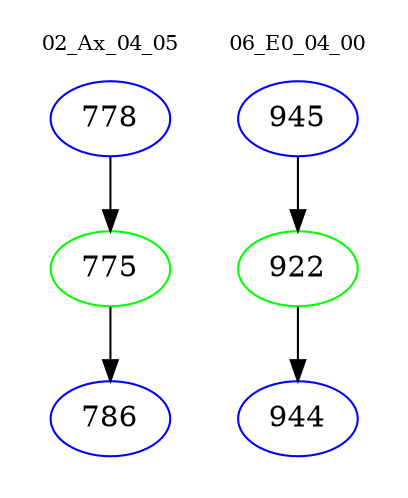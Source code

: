 digraph{
subgraph cluster_0 {
color = white
label = "02_Ax_04_05";
fontsize=10;
T0_778 [label="778", color="blue"]
T0_778 -> T0_775 [color="black"]
T0_775 [label="775", color="green"]
T0_775 -> T0_786 [color="black"]
T0_786 [label="786", color="blue"]
}
subgraph cluster_1 {
color = white
label = "06_E0_04_00";
fontsize=10;
T1_945 [label="945", color="blue"]
T1_945 -> T1_922 [color="black"]
T1_922 [label="922", color="green"]
T1_922 -> T1_944 [color="black"]
T1_944 [label="944", color="blue"]
}
}
